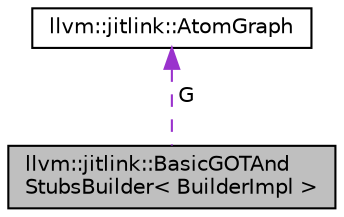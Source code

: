 digraph "llvm::jitlink::BasicGOTAndStubsBuilder&lt; BuilderImpl &gt;"
{
 // LATEX_PDF_SIZE
  bgcolor="transparent";
  edge [fontname="Helvetica",fontsize="10",labelfontname="Helvetica",labelfontsize="10"];
  node [fontname="Helvetica",fontsize="10",shape="box"];
  Node1 [label="llvm::jitlink::BasicGOTAnd\lStubsBuilder\< BuilderImpl \>",height=0.2,width=0.4,color="black", fillcolor="grey75", style="filled", fontcolor="black",tooltip=" "];
  Node2 -> Node1 [dir="back",color="darkorchid3",fontsize="10",style="dashed",label=" G" ,fontname="Helvetica"];
  Node2 [label="llvm::jitlink::AtomGraph",height=0.2,width=0.4,color="black",URL="$classllvm_1_1jitlink_1_1AtomGraph.html",tooltip=" "];
}
